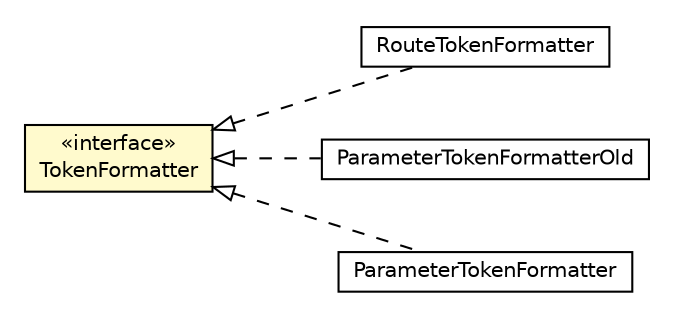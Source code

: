 #!/usr/local/bin/dot
#
# Class diagram 
# Generated by UMLGraph version R5_6-24-gf6e263 (http://www.umlgraph.org/)
#

digraph G {
	edge [fontname="Helvetica",fontsize=10,labelfontname="Helvetica",labelfontsize=10];
	node [fontname="Helvetica",fontsize=10,shape=plaintext];
	nodesep=0.25;
	ranksep=0.5;
	rankdir=LR;
	// com.gwtplatform.mvp.client.proxy.TokenFormatter
	c385777 [label=<<table title="com.gwtplatform.mvp.client.proxy.TokenFormatter" border="0" cellborder="1" cellspacing="0" cellpadding="2" port="p" bgcolor="lemonChiffon" href="./TokenFormatter.html">
		<tr><td><table border="0" cellspacing="0" cellpadding="1">
<tr><td align="center" balign="center"> &#171;interface&#187; </td></tr>
<tr><td align="center" balign="center"> TokenFormatter </td></tr>
		</table></td></tr>
		</table>>, URL="./TokenFormatter.html", fontname="Helvetica", fontcolor="black", fontsize=10.0];
	// com.gwtplatform.mvp.client.proxy.RouteTokenFormatter
	c385783 [label=<<table title="com.gwtplatform.mvp.client.proxy.RouteTokenFormatter" border="0" cellborder="1" cellspacing="0" cellpadding="2" port="p" href="./RouteTokenFormatter.html">
		<tr><td><table border="0" cellspacing="0" cellpadding="1">
<tr><td align="center" balign="center"> RouteTokenFormatter </td></tr>
		</table></td></tr>
		</table>>, URL="./RouteTokenFormatter.html", fontname="Helvetica", fontcolor="black", fontsize=10.0];
	// com.gwtplatform.mvp.client.proxy.ParameterTokenFormatterOld
	c385809 [label=<<table title="com.gwtplatform.mvp.client.proxy.ParameterTokenFormatterOld" border="0" cellborder="1" cellspacing="0" cellpadding="2" port="p" href="./ParameterTokenFormatterOld.html">
		<tr><td><table border="0" cellspacing="0" cellpadding="1">
<tr><td align="center" balign="center"> ParameterTokenFormatterOld </td></tr>
		</table></td></tr>
		</table>>, URL="./ParameterTokenFormatterOld.html", fontname="Helvetica", fontcolor="black", fontsize=10.0];
	// com.gwtplatform.mvp.client.proxy.ParameterTokenFormatter
	c385810 [label=<<table title="com.gwtplatform.mvp.client.proxy.ParameterTokenFormatter" border="0" cellborder="1" cellspacing="0" cellpadding="2" port="p" href="./ParameterTokenFormatter.html">
		<tr><td><table border="0" cellspacing="0" cellpadding="1">
<tr><td align="center" balign="center"> ParameterTokenFormatter </td></tr>
		</table></td></tr>
		</table>>, URL="./ParameterTokenFormatter.html", fontname="Helvetica", fontcolor="black", fontsize=10.0];
	//com.gwtplatform.mvp.client.proxy.RouteTokenFormatter implements com.gwtplatform.mvp.client.proxy.TokenFormatter
	c385777:p -> c385783:p [dir=back,arrowtail=empty,style=dashed];
	//com.gwtplatform.mvp.client.proxy.ParameterTokenFormatterOld implements com.gwtplatform.mvp.client.proxy.TokenFormatter
	c385777:p -> c385809:p [dir=back,arrowtail=empty,style=dashed];
	//com.gwtplatform.mvp.client.proxy.ParameterTokenFormatter implements com.gwtplatform.mvp.client.proxy.TokenFormatter
	c385777:p -> c385810:p [dir=back,arrowtail=empty,style=dashed];
}

